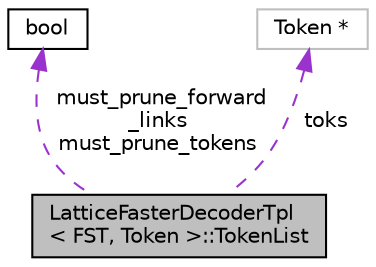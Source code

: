 digraph "LatticeFasterDecoderTpl&lt; FST, Token &gt;::TokenList"
{
  edge [fontname="Helvetica",fontsize="10",labelfontname="Helvetica",labelfontsize="10"];
  node [fontname="Helvetica",fontsize="10",shape=record];
  Node1 [label="LatticeFasterDecoderTpl\l\< FST, Token \>::TokenList",height=0.2,width=0.4,color="black", fillcolor="grey75", style="filled", fontcolor="black"];
  Node2 -> Node1 [dir="back",color="darkorchid3",fontsize="10",style="dashed",label=" must_prune_forward\l_links\nmust_prune_tokens" ,fontname="Helvetica"];
  Node2 [label="bool",height=0.2,width=0.4,color="black", fillcolor="white", style="filled",URL="$classbool.html"];
  Node3 -> Node1 [dir="back",color="darkorchid3",fontsize="10",style="dashed",label=" toks" ,fontname="Helvetica"];
  Node3 [label="Token *",height=0.2,width=0.4,color="grey75", fillcolor="white", style="filled"];
}
